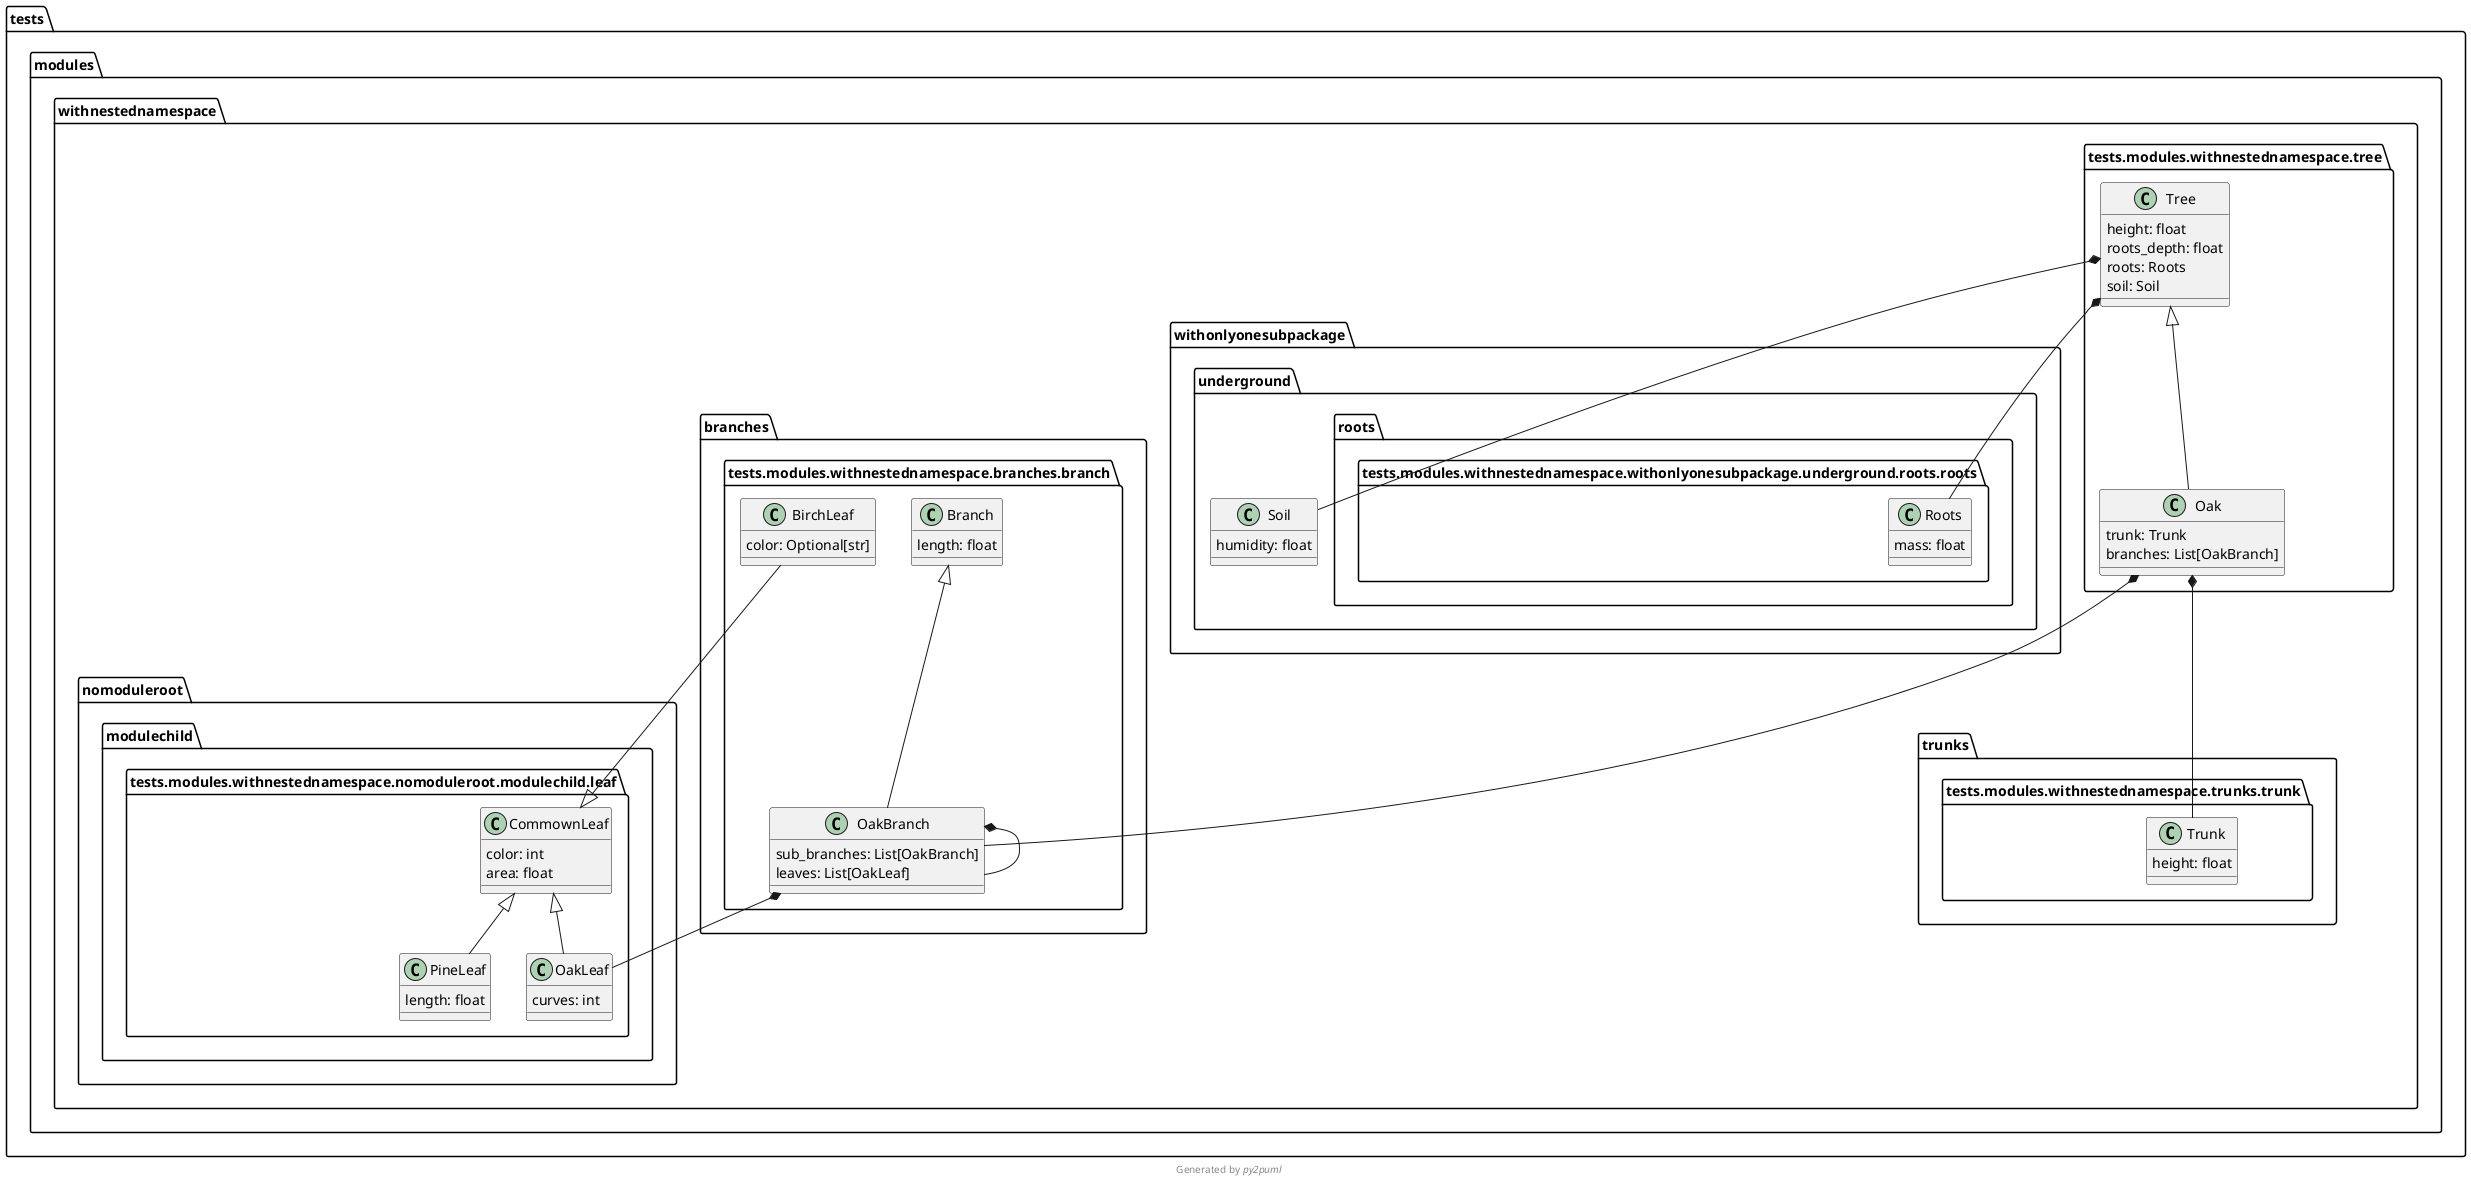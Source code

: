 @startuml tests.modules.withnestednamespace
namespace tests.modules.withnestednamespace {
  namespace tree {}
  namespace branches.branch {}
  namespace nomoduleroot.modulechild.leaf {}
  namespace trunks.trunk {}
  namespace withonlyonesubpackage.underground {
    namespace roots.roots {}
  }
}
class tests.modules.withnestednamespace.tree.Tree {
  height: float
  roots_depth: float
  roots: Roots
  soil: Soil
}
class tests.modules.withnestednamespace.tree.Oak {
  trunk: Trunk
  branches: List[OakBranch]
}
class tests.modules.withnestednamespace.branches.branch.Branch {
  length: float
}
class tests.modules.withnestednamespace.branches.branch.OakBranch {
  sub_branches: List[OakBranch]
  leaves: List[OakLeaf]
}
class tests.modules.withnestednamespace.branches.branch.BirchLeaf {
  color: Optional[str]
}
class tests.modules.withnestednamespace.nomoduleroot.modulechild.leaf.CommownLeaf {
  color: int
  area: float
}
class tests.modules.withnestednamespace.nomoduleroot.modulechild.leaf.PineLeaf {
  length: float
}
class tests.modules.withnestednamespace.nomoduleroot.modulechild.leaf.OakLeaf {
  curves: int
}
class tests.modules.withnestednamespace.trunks.trunk.Trunk {
  height: float
}
class tests.modules.withnestednamespace.withonlyonesubpackage.underground.Soil {
  humidity: float
}
class tests.modules.withnestednamespace.withonlyonesubpackage.underground.roots.roots.Roots {
  mass: float
}
tests.modules.withnestednamespace.tree.Oak *-- tests.modules.withnestednamespace.trunks.trunk.Trunk
tests.modules.withnestednamespace.tree.Oak *-- tests.modules.withnestednamespace.branches.branch.OakBranch
tests.modules.withnestednamespace.tree.Tree <|-- tests.modules.withnestednamespace.tree.Oak
tests.modules.withnestednamespace.branches.branch.OakBranch *-- tests.modules.withnestednamespace.branches.branch.OakBranch
tests.modules.withnestednamespace.branches.branch.OakBranch *-- tests.modules.withnestednamespace.nomoduleroot.modulechild.leaf.OakLeaf
tests.modules.withnestednamespace.branches.branch.Branch <|-- tests.modules.withnestednamespace.branches.branch.OakBranch
tests.modules.withnestednamespace.tree.Tree *-- tests.modules.withnestednamespace.withonlyonesubpackage.underground.roots.roots.Roots
tests.modules.withnestednamespace.nomoduleroot.modulechild.leaf.CommownLeaf <|-- tests.modules.withnestednamespace.branches.branch.BirchLeaf
tests.modules.withnestednamespace.nomoduleroot.modulechild.leaf.CommownLeaf <|-- tests.modules.withnestednamespace.nomoduleroot.modulechild.leaf.PineLeaf
tests.modules.withnestednamespace.nomoduleroot.modulechild.leaf.CommownLeaf <|-- tests.modules.withnestednamespace.nomoduleroot.modulechild.leaf.OakLeaf
tests.modules.withnestednamespace.tree.Tree *-- tests.modules.withnestednamespace.withonlyonesubpackage.underground.Soil
footer Generated by //py2puml//
@enduml
